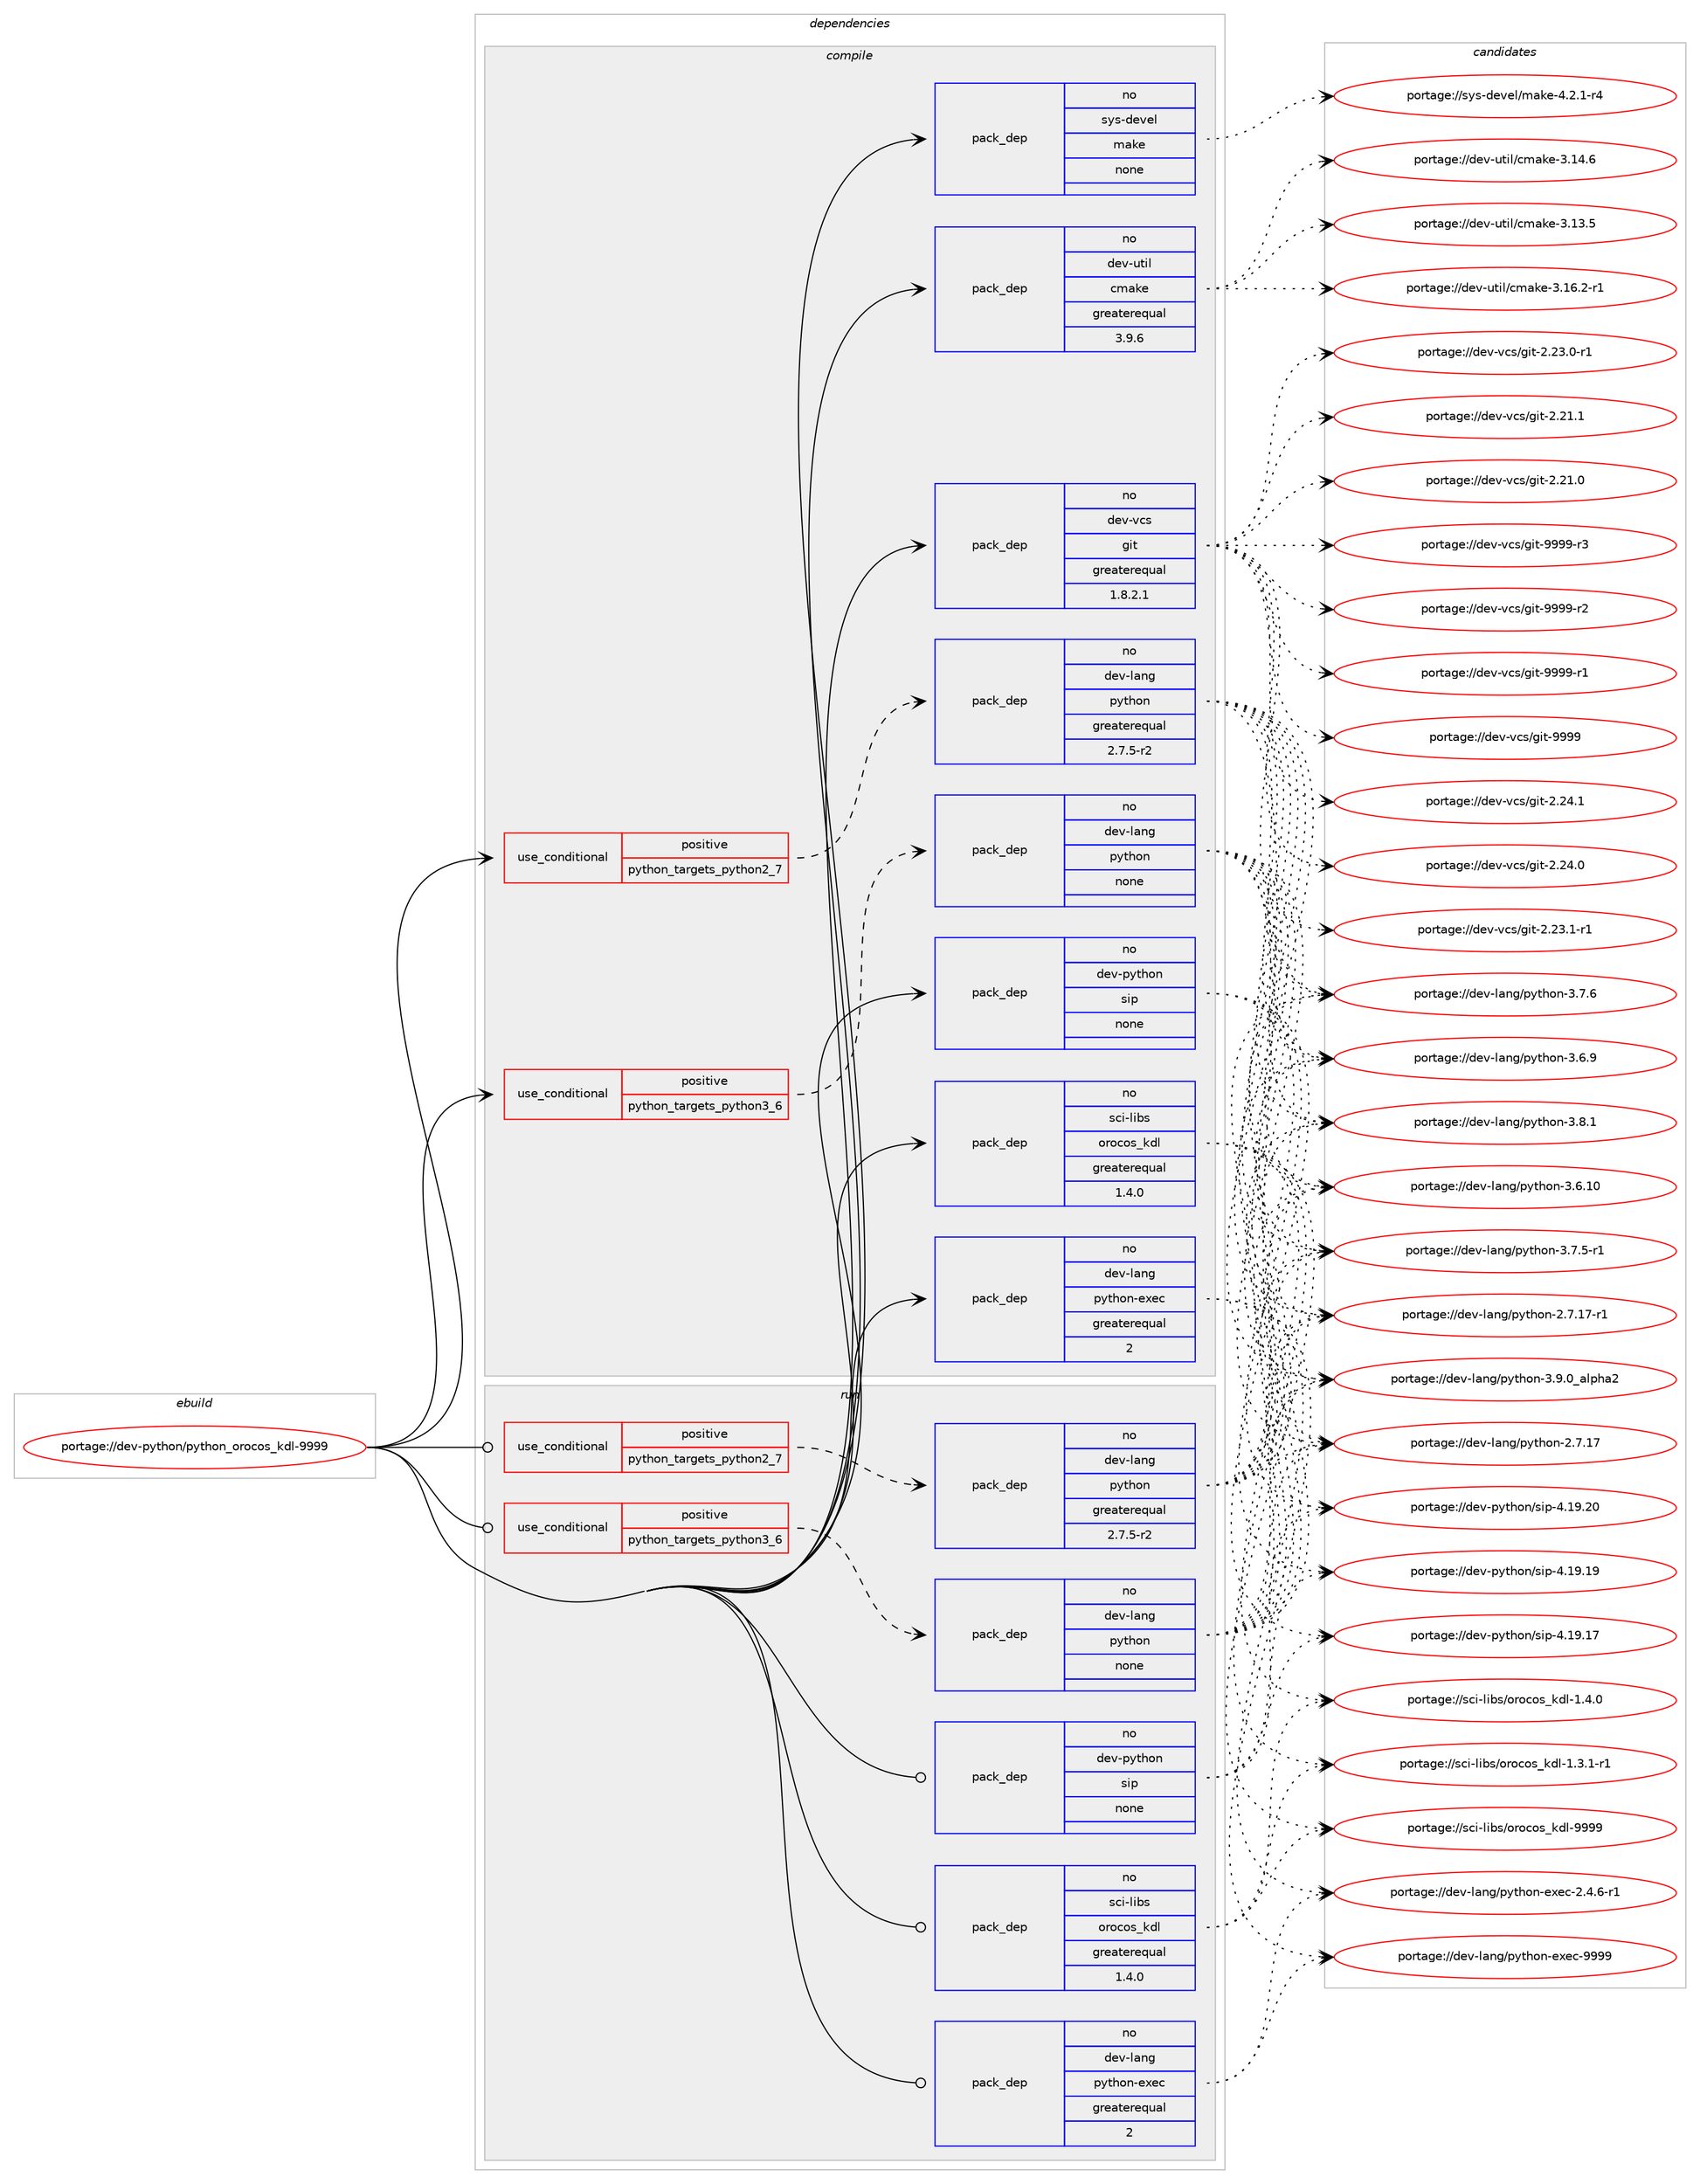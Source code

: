digraph prolog {

# *************
# Graph options
# *************

newrank=true;
concentrate=true;
compound=true;
graph [rankdir=LR,fontname=Helvetica,fontsize=10,ranksep=1.5];#, ranksep=2.5, nodesep=0.2];
edge  [arrowhead=vee];
node  [fontname=Helvetica,fontsize=10];

# **********
# The ebuild
# **********

subgraph cluster_leftcol {
color=gray;
label=<<i>ebuild</i>>;
id [label="portage://dev-python/python_orocos_kdl-9999", color=red, width=4, href="../dev-python/python_orocos_kdl-9999.svg"];
}

# ****************
# The dependencies
# ****************

subgraph cluster_midcol {
color=gray;
label=<<i>dependencies</i>>;
subgraph cluster_compile {
fillcolor="#eeeeee";
style=filled;
label=<<i>compile</i>>;
subgraph cond107386 {
dependency430330 [label=<<TABLE BORDER="0" CELLBORDER="1" CELLSPACING="0" CELLPADDING="4"><TR><TD ROWSPAN="3" CELLPADDING="10">use_conditional</TD></TR><TR><TD>positive</TD></TR><TR><TD>python_targets_python2_7</TD></TR></TABLE>>, shape=none, color=red];
subgraph pack318032 {
dependency430331 [label=<<TABLE BORDER="0" CELLBORDER="1" CELLSPACING="0" CELLPADDING="4" WIDTH="220"><TR><TD ROWSPAN="6" CELLPADDING="30">pack_dep</TD></TR><TR><TD WIDTH="110">no</TD></TR><TR><TD>dev-lang</TD></TR><TR><TD>python</TD></TR><TR><TD>greaterequal</TD></TR><TR><TD>2.7.5-r2</TD></TR></TABLE>>, shape=none, color=blue];
}
dependency430330:e -> dependency430331:w [weight=20,style="dashed",arrowhead="vee"];
}
id:e -> dependency430330:w [weight=20,style="solid",arrowhead="vee"];
subgraph cond107387 {
dependency430332 [label=<<TABLE BORDER="0" CELLBORDER="1" CELLSPACING="0" CELLPADDING="4"><TR><TD ROWSPAN="3" CELLPADDING="10">use_conditional</TD></TR><TR><TD>positive</TD></TR><TR><TD>python_targets_python3_6</TD></TR></TABLE>>, shape=none, color=red];
subgraph pack318033 {
dependency430333 [label=<<TABLE BORDER="0" CELLBORDER="1" CELLSPACING="0" CELLPADDING="4" WIDTH="220"><TR><TD ROWSPAN="6" CELLPADDING="30">pack_dep</TD></TR><TR><TD WIDTH="110">no</TD></TR><TR><TD>dev-lang</TD></TR><TR><TD>python</TD></TR><TR><TD>none</TD></TR><TR><TD></TD></TR></TABLE>>, shape=none, color=blue];
}
dependency430332:e -> dependency430333:w [weight=20,style="dashed",arrowhead="vee"];
}
id:e -> dependency430332:w [weight=20,style="solid",arrowhead="vee"];
subgraph pack318034 {
dependency430334 [label=<<TABLE BORDER="0" CELLBORDER="1" CELLSPACING="0" CELLPADDING="4" WIDTH="220"><TR><TD ROWSPAN="6" CELLPADDING="30">pack_dep</TD></TR><TR><TD WIDTH="110">no</TD></TR><TR><TD>dev-lang</TD></TR><TR><TD>python-exec</TD></TR><TR><TD>greaterequal</TD></TR><TR><TD>2</TD></TR></TABLE>>, shape=none, color=blue];
}
id:e -> dependency430334:w [weight=20,style="solid",arrowhead="vee"];
subgraph pack318035 {
dependency430335 [label=<<TABLE BORDER="0" CELLBORDER="1" CELLSPACING="0" CELLPADDING="4" WIDTH="220"><TR><TD ROWSPAN="6" CELLPADDING="30">pack_dep</TD></TR><TR><TD WIDTH="110">no</TD></TR><TR><TD>dev-python</TD></TR><TR><TD>sip</TD></TR><TR><TD>none</TD></TR><TR><TD></TD></TR></TABLE>>, shape=none, color=blue];
}
id:e -> dependency430335:w [weight=20,style="solid",arrowhead="vee"];
subgraph pack318036 {
dependency430336 [label=<<TABLE BORDER="0" CELLBORDER="1" CELLSPACING="0" CELLPADDING="4" WIDTH="220"><TR><TD ROWSPAN="6" CELLPADDING="30">pack_dep</TD></TR><TR><TD WIDTH="110">no</TD></TR><TR><TD>dev-util</TD></TR><TR><TD>cmake</TD></TR><TR><TD>greaterequal</TD></TR><TR><TD>3.9.6</TD></TR></TABLE>>, shape=none, color=blue];
}
id:e -> dependency430336:w [weight=20,style="solid",arrowhead="vee"];
subgraph pack318037 {
dependency430337 [label=<<TABLE BORDER="0" CELLBORDER="1" CELLSPACING="0" CELLPADDING="4" WIDTH="220"><TR><TD ROWSPAN="6" CELLPADDING="30">pack_dep</TD></TR><TR><TD WIDTH="110">no</TD></TR><TR><TD>dev-vcs</TD></TR><TR><TD>git</TD></TR><TR><TD>greaterequal</TD></TR><TR><TD>1.8.2.1</TD></TR></TABLE>>, shape=none, color=blue];
}
id:e -> dependency430337:w [weight=20,style="solid",arrowhead="vee"];
subgraph pack318038 {
dependency430338 [label=<<TABLE BORDER="0" CELLBORDER="1" CELLSPACING="0" CELLPADDING="4" WIDTH="220"><TR><TD ROWSPAN="6" CELLPADDING="30">pack_dep</TD></TR><TR><TD WIDTH="110">no</TD></TR><TR><TD>sci-libs</TD></TR><TR><TD>orocos_kdl</TD></TR><TR><TD>greaterequal</TD></TR><TR><TD>1.4.0</TD></TR></TABLE>>, shape=none, color=blue];
}
id:e -> dependency430338:w [weight=20,style="solid",arrowhead="vee"];
subgraph pack318039 {
dependency430339 [label=<<TABLE BORDER="0" CELLBORDER="1" CELLSPACING="0" CELLPADDING="4" WIDTH="220"><TR><TD ROWSPAN="6" CELLPADDING="30">pack_dep</TD></TR><TR><TD WIDTH="110">no</TD></TR><TR><TD>sys-devel</TD></TR><TR><TD>make</TD></TR><TR><TD>none</TD></TR><TR><TD></TD></TR></TABLE>>, shape=none, color=blue];
}
id:e -> dependency430339:w [weight=20,style="solid",arrowhead="vee"];
}
subgraph cluster_compileandrun {
fillcolor="#eeeeee";
style=filled;
label=<<i>compile and run</i>>;
}
subgraph cluster_run {
fillcolor="#eeeeee";
style=filled;
label=<<i>run</i>>;
subgraph cond107388 {
dependency430340 [label=<<TABLE BORDER="0" CELLBORDER="1" CELLSPACING="0" CELLPADDING="4"><TR><TD ROWSPAN="3" CELLPADDING="10">use_conditional</TD></TR><TR><TD>positive</TD></TR><TR><TD>python_targets_python2_7</TD></TR></TABLE>>, shape=none, color=red];
subgraph pack318040 {
dependency430341 [label=<<TABLE BORDER="0" CELLBORDER="1" CELLSPACING="0" CELLPADDING="4" WIDTH="220"><TR><TD ROWSPAN="6" CELLPADDING="30">pack_dep</TD></TR><TR><TD WIDTH="110">no</TD></TR><TR><TD>dev-lang</TD></TR><TR><TD>python</TD></TR><TR><TD>greaterequal</TD></TR><TR><TD>2.7.5-r2</TD></TR></TABLE>>, shape=none, color=blue];
}
dependency430340:e -> dependency430341:w [weight=20,style="dashed",arrowhead="vee"];
}
id:e -> dependency430340:w [weight=20,style="solid",arrowhead="odot"];
subgraph cond107389 {
dependency430342 [label=<<TABLE BORDER="0" CELLBORDER="1" CELLSPACING="0" CELLPADDING="4"><TR><TD ROWSPAN="3" CELLPADDING="10">use_conditional</TD></TR><TR><TD>positive</TD></TR><TR><TD>python_targets_python3_6</TD></TR></TABLE>>, shape=none, color=red];
subgraph pack318041 {
dependency430343 [label=<<TABLE BORDER="0" CELLBORDER="1" CELLSPACING="0" CELLPADDING="4" WIDTH="220"><TR><TD ROWSPAN="6" CELLPADDING="30">pack_dep</TD></TR><TR><TD WIDTH="110">no</TD></TR><TR><TD>dev-lang</TD></TR><TR><TD>python</TD></TR><TR><TD>none</TD></TR><TR><TD></TD></TR></TABLE>>, shape=none, color=blue];
}
dependency430342:e -> dependency430343:w [weight=20,style="dashed",arrowhead="vee"];
}
id:e -> dependency430342:w [weight=20,style="solid",arrowhead="odot"];
subgraph pack318042 {
dependency430344 [label=<<TABLE BORDER="0" CELLBORDER="1" CELLSPACING="0" CELLPADDING="4" WIDTH="220"><TR><TD ROWSPAN="6" CELLPADDING="30">pack_dep</TD></TR><TR><TD WIDTH="110">no</TD></TR><TR><TD>dev-lang</TD></TR><TR><TD>python-exec</TD></TR><TR><TD>greaterequal</TD></TR><TR><TD>2</TD></TR></TABLE>>, shape=none, color=blue];
}
id:e -> dependency430344:w [weight=20,style="solid",arrowhead="odot"];
subgraph pack318043 {
dependency430345 [label=<<TABLE BORDER="0" CELLBORDER="1" CELLSPACING="0" CELLPADDING="4" WIDTH="220"><TR><TD ROWSPAN="6" CELLPADDING="30">pack_dep</TD></TR><TR><TD WIDTH="110">no</TD></TR><TR><TD>dev-python</TD></TR><TR><TD>sip</TD></TR><TR><TD>none</TD></TR><TR><TD></TD></TR></TABLE>>, shape=none, color=blue];
}
id:e -> dependency430345:w [weight=20,style="solid",arrowhead="odot"];
subgraph pack318044 {
dependency430346 [label=<<TABLE BORDER="0" CELLBORDER="1" CELLSPACING="0" CELLPADDING="4" WIDTH="220"><TR><TD ROWSPAN="6" CELLPADDING="30">pack_dep</TD></TR><TR><TD WIDTH="110">no</TD></TR><TR><TD>sci-libs</TD></TR><TR><TD>orocos_kdl</TD></TR><TR><TD>greaterequal</TD></TR><TR><TD>1.4.0</TD></TR></TABLE>>, shape=none, color=blue];
}
id:e -> dependency430346:w [weight=20,style="solid",arrowhead="odot"];
}
}

# **************
# The candidates
# **************

subgraph cluster_choices {
rank=same;
color=gray;
label=<<i>candidates</i>>;

subgraph choice318032 {
color=black;
nodesep=1;
choice10010111845108971101034711212111610411111045514657464895971081121049750 [label="portage://dev-lang/python-3.9.0_alpha2", color=red, width=4,href="../dev-lang/python-3.9.0_alpha2.svg"];
choice100101118451089711010347112121116104111110455146564649 [label="portage://dev-lang/python-3.8.1", color=red, width=4,href="../dev-lang/python-3.8.1.svg"];
choice100101118451089711010347112121116104111110455146554654 [label="portage://dev-lang/python-3.7.6", color=red, width=4,href="../dev-lang/python-3.7.6.svg"];
choice1001011184510897110103471121211161041111104551465546534511449 [label="portage://dev-lang/python-3.7.5-r1", color=red, width=4,href="../dev-lang/python-3.7.5-r1.svg"];
choice100101118451089711010347112121116104111110455146544657 [label="portage://dev-lang/python-3.6.9", color=red, width=4,href="../dev-lang/python-3.6.9.svg"];
choice10010111845108971101034711212111610411111045514654464948 [label="portage://dev-lang/python-3.6.10", color=red, width=4,href="../dev-lang/python-3.6.10.svg"];
choice100101118451089711010347112121116104111110455046554649554511449 [label="portage://dev-lang/python-2.7.17-r1", color=red, width=4,href="../dev-lang/python-2.7.17-r1.svg"];
choice10010111845108971101034711212111610411111045504655464955 [label="portage://dev-lang/python-2.7.17", color=red, width=4,href="../dev-lang/python-2.7.17.svg"];
dependency430331:e -> choice10010111845108971101034711212111610411111045514657464895971081121049750:w [style=dotted,weight="100"];
dependency430331:e -> choice100101118451089711010347112121116104111110455146564649:w [style=dotted,weight="100"];
dependency430331:e -> choice100101118451089711010347112121116104111110455146554654:w [style=dotted,weight="100"];
dependency430331:e -> choice1001011184510897110103471121211161041111104551465546534511449:w [style=dotted,weight="100"];
dependency430331:e -> choice100101118451089711010347112121116104111110455146544657:w [style=dotted,weight="100"];
dependency430331:e -> choice10010111845108971101034711212111610411111045514654464948:w [style=dotted,weight="100"];
dependency430331:e -> choice100101118451089711010347112121116104111110455046554649554511449:w [style=dotted,weight="100"];
dependency430331:e -> choice10010111845108971101034711212111610411111045504655464955:w [style=dotted,weight="100"];
}
subgraph choice318033 {
color=black;
nodesep=1;
choice10010111845108971101034711212111610411111045514657464895971081121049750 [label="portage://dev-lang/python-3.9.0_alpha2", color=red, width=4,href="../dev-lang/python-3.9.0_alpha2.svg"];
choice100101118451089711010347112121116104111110455146564649 [label="portage://dev-lang/python-3.8.1", color=red, width=4,href="../dev-lang/python-3.8.1.svg"];
choice100101118451089711010347112121116104111110455146554654 [label="portage://dev-lang/python-3.7.6", color=red, width=4,href="../dev-lang/python-3.7.6.svg"];
choice1001011184510897110103471121211161041111104551465546534511449 [label="portage://dev-lang/python-3.7.5-r1", color=red, width=4,href="../dev-lang/python-3.7.5-r1.svg"];
choice100101118451089711010347112121116104111110455146544657 [label="portage://dev-lang/python-3.6.9", color=red, width=4,href="../dev-lang/python-3.6.9.svg"];
choice10010111845108971101034711212111610411111045514654464948 [label="portage://dev-lang/python-3.6.10", color=red, width=4,href="../dev-lang/python-3.6.10.svg"];
choice100101118451089711010347112121116104111110455046554649554511449 [label="portage://dev-lang/python-2.7.17-r1", color=red, width=4,href="../dev-lang/python-2.7.17-r1.svg"];
choice10010111845108971101034711212111610411111045504655464955 [label="portage://dev-lang/python-2.7.17", color=red, width=4,href="../dev-lang/python-2.7.17.svg"];
dependency430333:e -> choice10010111845108971101034711212111610411111045514657464895971081121049750:w [style=dotted,weight="100"];
dependency430333:e -> choice100101118451089711010347112121116104111110455146564649:w [style=dotted,weight="100"];
dependency430333:e -> choice100101118451089711010347112121116104111110455146554654:w [style=dotted,weight="100"];
dependency430333:e -> choice1001011184510897110103471121211161041111104551465546534511449:w [style=dotted,weight="100"];
dependency430333:e -> choice100101118451089711010347112121116104111110455146544657:w [style=dotted,weight="100"];
dependency430333:e -> choice10010111845108971101034711212111610411111045514654464948:w [style=dotted,weight="100"];
dependency430333:e -> choice100101118451089711010347112121116104111110455046554649554511449:w [style=dotted,weight="100"];
dependency430333:e -> choice10010111845108971101034711212111610411111045504655464955:w [style=dotted,weight="100"];
}
subgraph choice318034 {
color=black;
nodesep=1;
choice10010111845108971101034711212111610411111045101120101994557575757 [label="portage://dev-lang/python-exec-9999", color=red, width=4,href="../dev-lang/python-exec-9999.svg"];
choice10010111845108971101034711212111610411111045101120101994550465246544511449 [label="portage://dev-lang/python-exec-2.4.6-r1", color=red, width=4,href="../dev-lang/python-exec-2.4.6-r1.svg"];
dependency430334:e -> choice10010111845108971101034711212111610411111045101120101994557575757:w [style=dotted,weight="100"];
dependency430334:e -> choice10010111845108971101034711212111610411111045101120101994550465246544511449:w [style=dotted,weight="100"];
}
subgraph choice318035 {
color=black;
nodesep=1;
choice10010111845112121116104111110471151051124552464957465048 [label="portage://dev-python/sip-4.19.20", color=red, width=4,href="../dev-python/sip-4.19.20.svg"];
choice10010111845112121116104111110471151051124552464957464957 [label="portage://dev-python/sip-4.19.19", color=red, width=4,href="../dev-python/sip-4.19.19.svg"];
choice10010111845112121116104111110471151051124552464957464955 [label="portage://dev-python/sip-4.19.17", color=red, width=4,href="../dev-python/sip-4.19.17.svg"];
dependency430335:e -> choice10010111845112121116104111110471151051124552464957465048:w [style=dotted,weight="100"];
dependency430335:e -> choice10010111845112121116104111110471151051124552464957464957:w [style=dotted,weight="100"];
dependency430335:e -> choice10010111845112121116104111110471151051124552464957464955:w [style=dotted,weight="100"];
}
subgraph choice318036 {
color=black;
nodesep=1;
choice10010111845117116105108479910997107101455146495446504511449 [label="portage://dev-util/cmake-3.16.2-r1", color=red, width=4,href="../dev-util/cmake-3.16.2-r1.svg"];
choice1001011184511711610510847991099710710145514649524654 [label="portage://dev-util/cmake-3.14.6", color=red, width=4,href="../dev-util/cmake-3.14.6.svg"];
choice1001011184511711610510847991099710710145514649514653 [label="portage://dev-util/cmake-3.13.5", color=red, width=4,href="../dev-util/cmake-3.13.5.svg"];
dependency430336:e -> choice10010111845117116105108479910997107101455146495446504511449:w [style=dotted,weight="100"];
dependency430336:e -> choice1001011184511711610510847991099710710145514649524654:w [style=dotted,weight="100"];
dependency430336:e -> choice1001011184511711610510847991099710710145514649514653:w [style=dotted,weight="100"];
}
subgraph choice318037 {
color=black;
nodesep=1;
choice10010111845118991154710310511645575757574511451 [label="portage://dev-vcs/git-9999-r3", color=red, width=4,href="../dev-vcs/git-9999-r3.svg"];
choice10010111845118991154710310511645575757574511450 [label="portage://dev-vcs/git-9999-r2", color=red, width=4,href="../dev-vcs/git-9999-r2.svg"];
choice10010111845118991154710310511645575757574511449 [label="portage://dev-vcs/git-9999-r1", color=red, width=4,href="../dev-vcs/git-9999-r1.svg"];
choice1001011184511899115471031051164557575757 [label="portage://dev-vcs/git-9999", color=red, width=4,href="../dev-vcs/git-9999.svg"];
choice10010111845118991154710310511645504650524649 [label="portage://dev-vcs/git-2.24.1", color=red, width=4,href="../dev-vcs/git-2.24.1.svg"];
choice10010111845118991154710310511645504650524648 [label="portage://dev-vcs/git-2.24.0", color=red, width=4,href="../dev-vcs/git-2.24.0.svg"];
choice100101118451189911547103105116455046505146494511449 [label="portage://dev-vcs/git-2.23.1-r1", color=red, width=4,href="../dev-vcs/git-2.23.1-r1.svg"];
choice100101118451189911547103105116455046505146484511449 [label="portage://dev-vcs/git-2.23.0-r1", color=red, width=4,href="../dev-vcs/git-2.23.0-r1.svg"];
choice10010111845118991154710310511645504650494649 [label="portage://dev-vcs/git-2.21.1", color=red, width=4,href="../dev-vcs/git-2.21.1.svg"];
choice10010111845118991154710310511645504650494648 [label="portage://dev-vcs/git-2.21.0", color=red, width=4,href="../dev-vcs/git-2.21.0.svg"];
dependency430337:e -> choice10010111845118991154710310511645575757574511451:w [style=dotted,weight="100"];
dependency430337:e -> choice10010111845118991154710310511645575757574511450:w [style=dotted,weight="100"];
dependency430337:e -> choice10010111845118991154710310511645575757574511449:w [style=dotted,weight="100"];
dependency430337:e -> choice1001011184511899115471031051164557575757:w [style=dotted,weight="100"];
dependency430337:e -> choice10010111845118991154710310511645504650524649:w [style=dotted,weight="100"];
dependency430337:e -> choice10010111845118991154710310511645504650524648:w [style=dotted,weight="100"];
dependency430337:e -> choice100101118451189911547103105116455046505146494511449:w [style=dotted,weight="100"];
dependency430337:e -> choice100101118451189911547103105116455046505146484511449:w [style=dotted,weight="100"];
dependency430337:e -> choice10010111845118991154710310511645504650494649:w [style=dotted,weight="100"];
dependency430337:e -> choice10010111845118991154710310511645504650494648:w [style=dotted,weight="100"];
}
subgraph choice318038 {
color=black;
nodesep=1;
choice1159910545108105981154711111411199111115951071001084557575757 [label="portage://sci-libs/orocos_kdl-9999", color=red, width=4,href="../sci-libs/orocos_kdl-9999.svg"];
choice115991054510810598115471111141119911111595107100108454946524648 [label="portage://sci-libs/orocos_kdl-1.4.0", color=red, width=4,href="../sci-libs/orocos_kdl-1.4.0.svg"];
choice1159910545108105981154711111411199111115951071001084549465146494511449 [label="portage://sci-libs/orocos_kdl-1.3.1-r1", color=red, width=4,href="../sci-libs/orocos_kdl-1.3.1-r1.svg"];
dependency430338:e -> choice1159910545108105981154711111411199111115951071001084557575757:w [style=dotted,weight="100"];
dependency430338:e -> choice115991054510810598115471111141119911111595107100108454946524648:w [style=dotted,weight="100"];
dependency430338:e -> choice1159910545108105981154711111411199111115951071001084549465146494511449:w [style=dotted,weight="100"];
}
subgraph choice318039 {
color=black;
nodesep=1;
choice1151211154510010111810110847109971071014552465046494511452 [label="portage://sys-devel/make-4.2.1-r4", color=red, width=4,href="../sys-devel/make-4.2.1-r4.svg"];
dependency430339:e -> choice1151211154510010111810110847109971071014552465046494511452:w [style=dotted,weight="100"];
}
subgraph choice318040 {
color=black;
nodesep=1;
choice10010111845108971101034711212111610411111045514657464895971081121049750 [label="portage://dev-lang/python-3.9.0_alpha2", color=red, width=4,href="../dev-lang/python-3.9.0_alpha2.svg"];
choice100101118451089711010347112121116104111110455146564649 [label="portage://dev-lang/python-3.8.1", color=red, width=4,href="../dev-lang/python-3.8.1.svg"];
choice100101118451089711010347112121116104111110455146554654 [label="portage://dev-lang/python-3.7.6", color=red, width=4,href="../dev-lang/python-3.7.6.svg"];
choice1001011184510897110103471121211161041111104551465546534511449 [label="portage://dev-lang/python-3.7.5-r1", color=red, width=4,href="../dev-lang/python-3.7.5-r1.svg"];
choice100101118451089711010347112121116104111110455146544657 [label="portage://dev-lang/python-3.6.9", color=red, width=4,href="../dev-lang/python-3.6.9.svg"];
choice10010111845108971101034711212111610411111045514654464948 [label="portage://dev-lang/python-3.6.10", color=red, width=4,href="../dev-lang/python-3.6.10.svg"];
choice100101118451089711010347112121116104111110455046554649554511449 [label="portage://dev-lang/python-2.7.17-r1", color=red, width=4,href="../dev-lang/python-2.7.17-r1.svg"];
choice10010111845108971101034711212111610411111045504655464955 [label="portage://dev-lang/python-2.7.17", color=red, width=4,href="../dev-lang/python-2.7.17.svg"];
dependency430341:e -> choice10010111845108971101034711212111610411111045514657464895971081121049750:w [style=dotted,weight="100"];
dependency430341:e -> choice100101118451089711010347112121116104111110455146564649:w [style=dotted,weight="100"];
dependency430341:e -> choice100101118451089711010347112121116104111110455146554654:w [style=dotted,weight="100"];
dependency430341:e -> choice1001011184510897110103471121211161041111104551465546534511449:w [style=dotted,weight="100"];
dependency430341:e -> choice100101118451089711010347112121116104111110455146544657:w [style=dotted,weight="100"];
dependency430341:e -> choice10010111845108971101034711212111610411111045514654464948:w [style=dotted,weight="100"];
dependency430341:e -> choice100101118451089711010347112121116104111110455046554649554511449:w [style=dotted,weight="100"];
dependency430341:e -> choice10010111845108971101034711212111610411111045504655464955:w [style=dotted,weight="100"];
}
subgraph choice318041 {
color=black;
nodesep=1;
choice10010111845108971101034711212111610411111045514657464895971081121049750 [label="portage://dev-lang/python-3.9.0_alpha2", color=red, width=4,href="../dev-lang/python-3.9.0_alpha2.svg"];
choice100101118451089711010347112121116104111110455146564649 [label="portage://dev-lang/python-3.8.1", color=red, width=4,href="../dev-lang/python-3.8.1.svg"];
choice100101118451089711010347112121116104111110455146554654 [label="portage://dev-lang/python-3.7.6", color=red, width=4,href="../dev-lang/python-3.7.6.svg"];
choice1001011184510897110103471121211161041111104551465546534511449 [label="portage://dev-lang/python-3.7.5-r1", color=red, width=4,href="../dev-lang/python-3.7.5-r1.svg"];
choice100101118451089711010347112121116104111110455146544657 [label="portage://dev-lang/python-3.6.9", color=red, width=4,href="../dev-lang/python-3.6.9.svg"];
choice10010111845108971101034711212111610411111045514654464948 [label="portage://dev-lang/python-3.6.10", color=red, width=4,href="../dev-lang/python-3.6.10.svg"];
choice100101118451089711010347112121116104111110455046554649554511449 [label="portage://dev-lang/python-2.7.17-r1", color=red, width=4,href="../dev-lang/python-2.7.17-r1.svg"];
choice10010111845108971101034711212111610411111045504655464955 [label="portage://dev-lang/python-2.7.17", color=red, width=4,href="../dev-lang/python-2.7.17.svg"];
dependency430343:e -> choice10010111845108971101034711212111610411111045514657464895971081121049750:w [style=dotted,weight="100"];
dependency430343:e -> choice100101118451089711010347112121116104111110455146564649:w [style=dotted,weight="100"];
dependency430343:e -> choice100101118451089711010347112121116104111110455146554654:w [style=dotted,weight="100"];
dependency430343:e -> choice1001011184510897110103471121211161041111104551465546534511449:w [style=dotted,weight="100"];
dependency430343:e -> choice100101118451089711010347112121116104111110455146544657:w [style=dotted,weight="100"];
dependency430343:e -> choice10010111845108971101034711212111610411111045514654464948:w [style=dotted,weight="100"];
dependency430343:e -> choice100101118451089711010347112121116104111110455046554649554511449:w [style=dotted,weight="100"];
dependency430343:e -> choice10010111845108971101034711212111610411111045504655464955:w [style=dotted,weight="100"];
}
subgraph choice318042 {
color=black;
nodesep=1;
choice10010111845108971101034711212111610411111045101120101994557575757 [label="portage://dev-lang/python-exec-9999", color=red, width=4,href="../dev-lang/python-exec-9999.svg"];
choice10010111845108971101034711212111610411111045101120101994550465246544511449 [label="portage://dev-lang/python-exec-2.4.6-r1", color=red, width=4,href="../dev-lang/python-exec-2.4.6-r1.svg"];
dependency430344:e -> choice10010111845108971101034711212111610411111045101120101994557575757:w [style=dotted,weight="100"];
dependency430344:e -> choice10010111845108971101034711212111610411111045101120101994550465246544511449:w [style=dotted,weight="100"];
}
subgraph choice318043 {
color=black;
nodesep=1;
choice10010111845112121116104111110471151051124552464957465048 [label="portage://dev-python/sip-4.19.20", color=red, width=4,href="../dev-python/sip-4.19.20.svg"];
choice10010111845112121116104111110471151051124552464957464957 [label="portage://dev-python/sip-4.19.19", color=red, width=4,href="../dev-python/sip-4.19.19.svg"];
choice10010111845112121116104111110471151051124552464957464955 [label="portage://dev-python/sip-4.19.17", color=red, width=4,href="../dev-python/sip-4.19.17.svg"];
dependency430345:e -> choice10010111845112121116104111110471151051124552464957465048:w [style=dotted,weight="100"];
dependency430345:e -> choice10010111845112121116104111110471151051124552464957464957:w [style=dotted,weight="100"];
dependency430345:e -> choice10010111845112121116104111110471151051124552464957464955:w [style=dotted,weight="100"];
}
subgraph choice318044 {
color=black;
nodesep=1;
choice1159910545108105981154711111411199111115951071001084557575757 [label="portage://sci-libs/orocos_kdl-9999", color=red, width=4,href="../sci-libs/orocos_kdl-9999.svg"];
choice115991054510810598115471111141119911111595107100108454946524648 [label="portage://sci-libs/orocos_kdl-1.4.0", color=red, width=4,href="../sci-libs/orocos_kdl-1.4.0.svg"];
choice1159910545108105981154711111411199111115951071001084549465146494511449 [label="portage://sci-libs/orocos_kdl-1.3.1-r1", color=red, width=4,href="../sci-libs/orocos_kdl-1.3.1-r1.svg"];
dependency430346:e -> choice1159910545108105981154711111411199111115951071001084557575757:w [style=dotted,weight="100"];
dependency430346:e -> choice115991054510810598115471111141119911111595107100108454946524648:w [style=dotted,weight="100"];
dependency430346:e -> choice1159910545108105981154711111411199111115951071001084549465146494511449:w [style=dotted,weight="100"];
}
}

}
